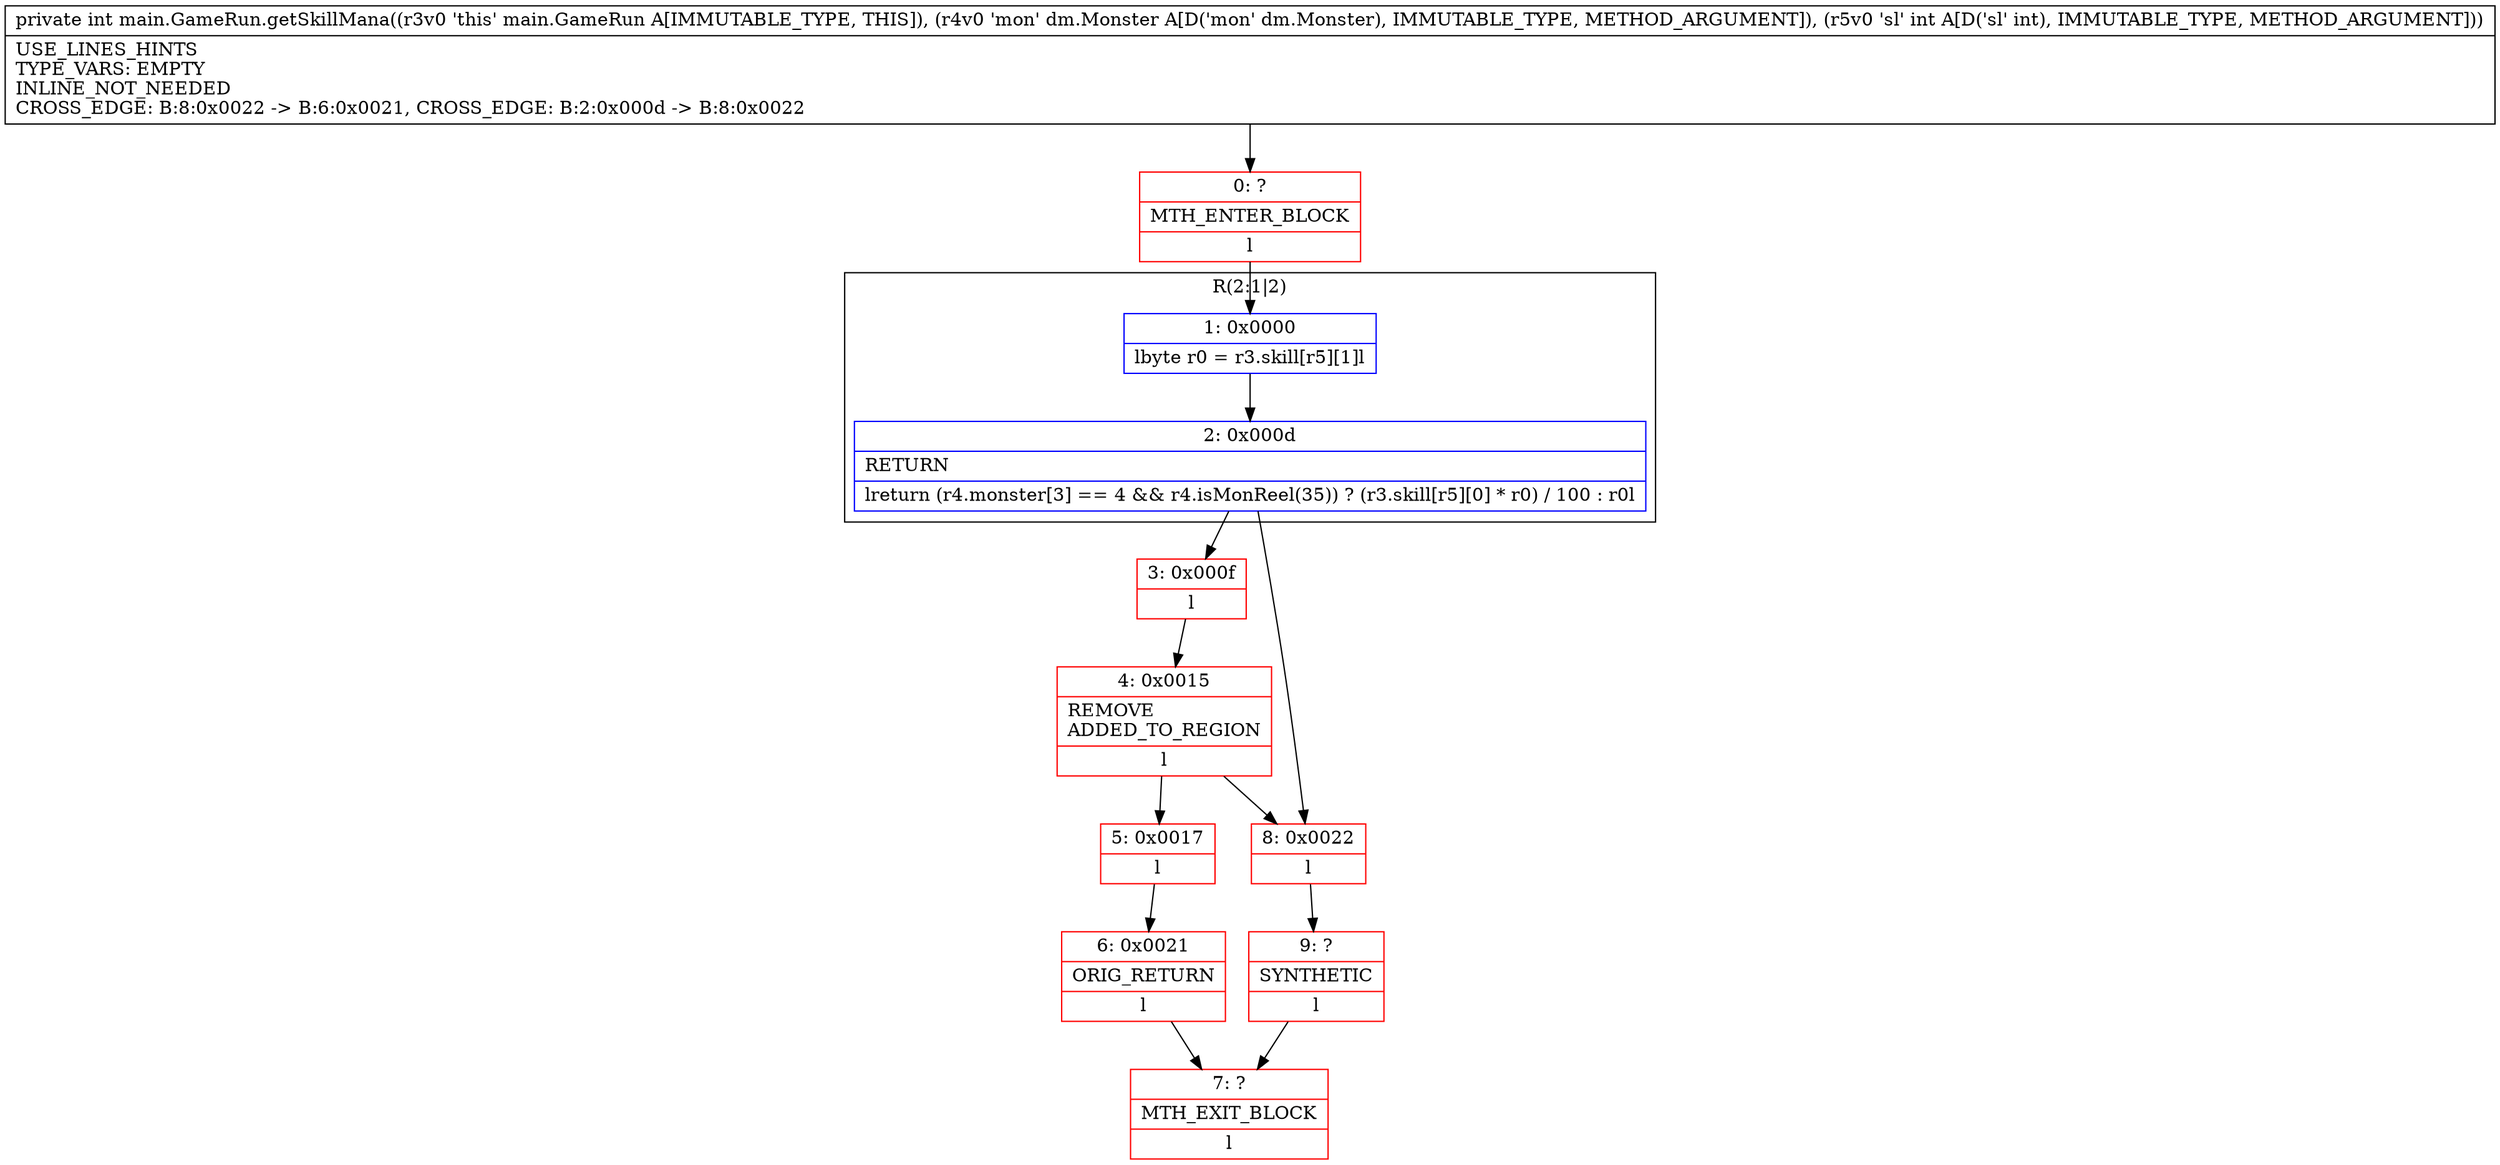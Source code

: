 digraph "CFG formain.GameRun.getSkillMana(Ldm\/Monster;I)I" {
subgraph cluster_Region_313290602 {
label = "R(2:1|2)";
node [shape=record,color=blue];
Node_1 [shape=record,label="{1\:\ 0x0000|lbyte r0 = r3.skill[r5][1]l}"];
Node_2 [shape=record,label="{2\:\ 0x000d|RETURN\l|lreturn (r4.monster[3] == 4 && r4.isMonReel(35)) ? (r3.skill[r5][0] * r0) \/ 100 : r0l}"];
}
Node_0 [shape=record,color=red,label="{0\:\ ?|MTH_ENTER_BLOCK\l|l}"];
Node_3 [shape=record,color=red,label="{3\:\ 0x000f|l}"];
Node_4 [shape=record,color=red,label="{4\:\ 0x0015|REMOVE\lADDED_TO_REGION\l|l}"];
Node_5 [shape=record,color=red,label="{5\:\ 0x0017|l}"];
Node_6 [shape=record,color=red,label="{6\:\ 0x0021|ORIG_RETURN\l|l}"];
Node_7 [shape=record,color=red,label="{7\:\ ?|MTH_EXIT_BLOCK\l|l}"];
Node_8 [shape=record,color=red,label="{8\:\ 0x0022|l}"];
Node_9 [shape=record,color=red,label="{9\:\ ?|SYNTHETIC\l|l}"];
MethodNode[shape=record,label="{private int main.GameRun.getSkillMana((r3v0 'this' main.GameRun A[IMMUTABLE_TYPE, THIS]), (r4v0 'mon' dm.Monster A[D('mon' dm.Monster), IMMUTABLE_TYPE, METHOD_ARGUMENT]), (r5v0 'sl' int A[D('sl' int), IMMUTABLE_TYPE, METHOD_ARGUMENT]))  | USE_LINES_HINTS\lTYPE_VARS: EMPTY\lINLINE_NOT_NEEDED\lCROSS_EDGE: B:8:0x0022 \-\> B:6:0x0021, CROSS_EDGE: B:2:0x000d \-\> B:8:0x0022\l}"];
MethodNode -> Node_0;
Node_1 -> Node_2;
Node_2 -> Node_3;
Node_2 -> Node_8;
Node_0 -> Node_1;
Node_3 -> Node_4;
Node_4 -> Node_5;
Node_4 -> Node_8;
Node_5 -> Node_6;
Node_6 -> Node_7;
Node_8 -> Node_9;
Node_9 -> Node_7;
}

